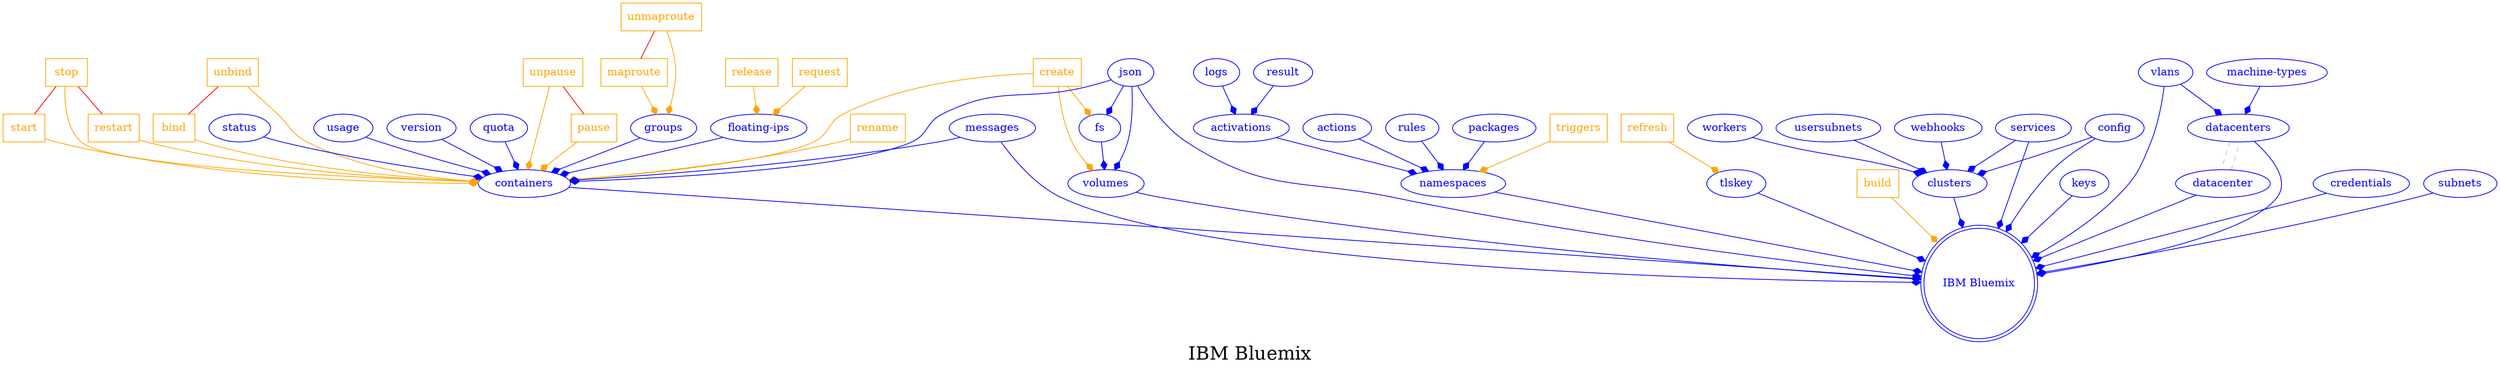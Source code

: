 digraph AllInOne_LexiconGraph {
graph[label="IBM Bluemix", fontsize=24]
splines=true
"IBM Bluemix" [color=blue, fontcolor=blue, shape=doublecircle]
"containers" -> "IBM Bluemix" [color=blue, fontcolor=blue, arrowhead=diamond, arrowtail=none]
"containers" [color=blue, fontcolor=blue, shape=ellipse]
"create" [color=orange, fontcolor=orange, shape=box]
"create" -> "containers" [color=orange, fontcolor=orange, arrowhead=diamond, arrowtail=none]
"floating-ips" -> "containers" [color=blue, fontcolor=blue, arrowhead=diamond, arrowtail=none]
"floating-ips" [color=blue, fontcolor=blue, shape=ellipse]
"request" [color=orange, fontcolor=orange, shape=box]
"request" -> "floating-ips" [color=orange, fontcolor=orange, arrowhead=diamond, arrowtail=none]
"release" [color=orange, fontcolor=orange, shape=box]
"release" -> "floating-ips" [color=orange, fontcolor=orange, arrowhead=diamond, arrowtail=none]
"stop" [color=orange, fontcolor=orange, shape=box]
"stop" -> "containers" [color=orange, fontcolor=orange, arrowhead=diamond, arrowtail=none]
"json" -> "containers" [color=blue, fontcolor=blue, arrowhead=diamond, arrowtail=none]
"json" [color=blue, fontcolor=blue, shape=ellipse]
"restart" [color=orange, fontcolor=orange, shape=box]
"restart" -> "containers" [color=orange, fontcolor=orange, arrowhead=diamond, arrowtail=none]
"stop" -> "restart" [color=red, fontcolor=red, arrowhead=none, arrowtail=none]
"rename" [color=orange, fontcolor=orange, shape=box]
"rename" -> "containers" [color=orange, fontcolor=orange, arrowhead=diamond, arrowtail=none]
"unpause" [color=orange, fontcolor=orange, shape=box]
"unpause" -> "containers" [color=orange, fontcolor=orange, arrowhead=diamond, arrowtail=none]
"unbind" [color=orange, fontcolor=orange, shape=box]
"unbind" -> "containers" [color=orange, fontcolor=orange, arrowhead=diamond, arrowtail=none]
"bind" [color=orange, fontcolor=orange, shape=box]
"bind" -> "containers" [color=orange, fontcolor=orange, arrowhead=diamond, arrowtail=none]
"unbind" -> "bind" [color=red, fontcolor=red, arrowhead=none, arrowtail=none]
"pause" [color=orange, fontcolor=orange, shape=box]
"pause" -> "containers" [color=orange, fontcolor=orange, arrowhead=diamond, arrowtail=none]
"unpause" -> "pause" [color=red, fontcolor=red, arrowhead=none, arrowtail=none]
"status" -> "containers" [color=blue, fontcolor=blue, arrowhead=diamond, arrowtail=none]
"status" [color=blue, fontcolor=blue, shape=ellipse]
"start" [color=orange, fontcolor=orange, shape=box]
"start" -> "containers" [color=orange, fontcolor=orange, arrowhead=diamond, arrowtail=none]
"stop" -> "start" [color=red, fontcolor=red, arrowhead=none, arrowtail=none]
"groups" -> "containers" [color=blue, fontcolor=blue, arrowhead=diamond, arrowtail=none]
"groups" [color=blue, fontcolor=blue, shape=ellipse]
"unmaproute" [color=orange, fontcolor=orange, shape=box]
"unmaproute" -> "groups" [color=orange, fontcolor=orange, arrowhead=diamond, arrowtail=none]
"maproute" [color=orange, fontcolor=orange, shape=box]
"maproute" -> "groups" [color=orange, fontcolor=orange, arrowhead=diamond, arrowtail=none]
"unmaproute" -> "maproute" [color=red, fontcolor=red, arrowhead=none, arrowtail=none]
"usage" -> "containers" [color=blue, fontcolor=blue, arrowhead=diamond, arrowtail=none]
"usage" [color=blue, fontcolor=blue, shape=ellipse]
"messages" -> "containers" [color=blue, fontcolor=blue, arrowhead=diamond, arrowtail=none]
"messages" [color=blue, fontcolor=blue, shape=ellipse]
"version" -> "containers" [color=blue, fontcolor=blue, arrowhead=diamond, arrowtail=none]
"version" [color=blue, fontcolor=blue, shape=ellipse]
"quota" -> "containers" [color=blue, fontcolor=blue, arrowhead=diamond, arrowtail=none]
"quota" [color=blue, fontcolor=blue, shape=ellipse]
"volumes" -> "IBM Bluemix" [color=blue, fontcolor=blue, arrowhead=diamond, arrowtail=none]
"volumes" [color=blue, fontcolor=blue, shape=ellipse]
"json" -> "volumes" [color=blue, fontcolor=blue, arrowhead=diamond, arrowtail=none]
"fs" -> "volumes" [color=blue, fontcolor=blue, arrowhead=diamond, arrowtail=none]
"fs" [color=blue, fontcolor=blue, shape=ellipse]
"json" -> "fs" [color=blue, fontcolor=blue, arrowhead=diamond, arrowtail=none]
"create" -> "fs" [color=orange, fontcolor=orange, arrowhead=diamond, arrowtail=none]
"create" -> "volumes" [color=orange, fontcolor=orange, arrowhead=diamond, arrowtail=none]
"namespaces" -> "IBM Bluemix" [color=blue, fontcolor=blue, arrowhead=diamond, arrowtail=none]
"namespaces" [color=blue, fontcolor=blue, shape=ellipse]
"tlskey" -> "IBM Bluemix" [color=blue, fontcolor=blue, arrowhead=diamond, arrowtail=none]
"tlskey" [color=blue, fontcolor=blue, shape=ellipse]
"refresh" [color=orange, fontcolor=orange, shape=box]
"refresh" -> "tlskey" [color=orange, fontcolor=orange, arrowhead=diamond, arrowtail=none]
"json" -> "IBM Bluemix" [color=blue, fontcolor=blue, arrowhead=diamond, arrowtail=none]
"build" [color=orange, fontcolor=orange, shape=box]
"build" -> "IBM Bluemix" [color=orange, fontcolor=orange, arrowhead=diamond, arrowtail=none]
"packages" -> "namespaces" [color=blue, fontcolor=blue, arrowhead=diamond, arrowtail=none]
"packages" [color=blue, fontcolor=blue, shape=ellipse]
"triggers" [color=orange, fontcolor=orange, shape=box]
"triggers" -> "namespaces" [color=orange, fontcolor=orange, arrowhead=diamond, arrowtail=none]
"activations" -> "namespaces" [color=blue, fontcolor=blue, arrowhead=diamond, arrowtail=none]
"activations" [color=blue, fontcolor=blue, shape=ellipse]
"result" -> "activations" [color=blue, fontcolor=blue, arrowhead=diamond, arrowtail=none]
"result" [color=blue, fontcolor=blue, shape=ellipse]
"logs" -> "activations" [color=blue, fontcolor=blue, arrowhead=diamond, arrowtail=none]
"logs" [color=blue, fontcolor=blue, shape=ellipse]
"actions" -> "namespaces" [color=blue, fontcolor=blue, arrowhead=diamond, arrowtail=none]
"actions" [color=blue, fontcolor=blue, shape=ellipse]
"rules" -> "namespaces" [color=blue, fontcolor=blue, arrowhead=diamond, arrowtail=none]
"rules" [color=blue, fontcolor=blue, shape=ellipse]
"clusters" -> "IBM Bluemix" [color=blue, fontcolor=blue, arrowhead=diamond, arrowtail=none]
"clusters" [color=blue, fontcolor=blue, shape=ellipse]
"workers" -> "clusters" [color=blue, fontcolor=blue, arrowhead=diamond, arrowtail=none]
"workers" [color=blue, fontcolor=blue, shape=ellipse]
"services" -> "clusters" [color=blue, fontcolor=blue, arrowhead=diamond, arrowtail=none]
"services" [color=blue, fontcolor=blue, shape=ellipse]
"usersubnets" -> "clusters" [color=blue, fontcolor=blue, arrowhead=diamond, arrowtail=none]
"usersubnets" [color=blue, fontcolor=blue, shape=ellipse]
"webhooks" -> "clusters" [color=blue, fontcolor=blue, arrowhead=diamond, arrowtail=none]
"webhooks" [color=blue, fontcolor=blue, shape=ellipse]
"config" -> "clusters" [color=blue, fontcolor=blue, arrowhead=diamond, arrowtail=none]
"config" [color=blue, fontcolor=blue, shape=ellipse]
"keys" -> "IBM Bluemix" [color=blue, fontcolor=blue, arrowhead=diamond, arrowtail=none]
"keys" [color=blue, fontcolor=blue, shape=ellipse]
"config" -> "IBM Bluemix" [color=blue, fontcolor=blue, arrowhead=diamond, arrowtail=none]
"vlans" -> "IBM Bluemix" [color=blue, fontcolor=blue, arrowhead=diamond, arrowtail=none]
"vlans" [color=blue, fontcolor=blue, shape=ellipse]
"datacenter" -> "IBM Bluemix" [color=blue, fontcolor=blue, arrowhead=diamond, arrowtail=none]
"datacenter" [color=blue, fontcolor=blue, shape=ellipse]
"datacenters" -> "datacenter" [color=grey, fontcolor=grey, arrowhead=none, arrowtail=none, style=dashed]
"services" -> "IBM Bluemix" [color=blue, fontcolor=blue, arrowhead=diamond, arrowtail=none]
"datacenters" -> "IBM Bluemix" [color=blue, fontcolor=blue, arrowhead=diamond, arrowtail=none]
"datacenters" [color=blue, fontcolor=blue, shape=ellipse]
"datacenter" -> "datacenters" [color=grey, fontcolor=grey, arrowhead=none, arrowtail=none, style=dashed]
"vlans" -> "datacenters" [color=blue, fontcolor=blue, arrowhead=diamond, arrowtail=none]
"machine-types" -> "datacenters" [color=blue, fontcolor=blue, arrowhead=diamond, arrowtail=none]
"machine-types" [color=blue, fontcolor=blue, shape=ellipse]
"messages" -> "IBM Bluemix" [color=blue, fontcolor=blue, arrowhead=diamond, arrowtail=none]
"credentials" -> "IBM Bluemix" [color=blue, fontcolor=blue, arrowhead=diamond, arrowtail=none]
"credentials" [color=blue, fontcolor=blue, shape=ellipse]
"subnets" -> "IBM Bluemix" [color=blue, fontcolor=blue, arrowhead=diamond, arrowtail=none]
"subnets" [color=blue, fontcolor=blue, shape=ellipse]
}

